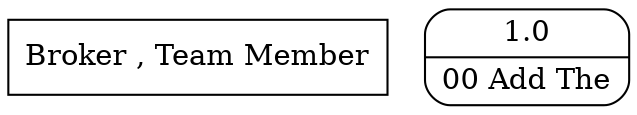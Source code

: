 digraph dfd2{ 
node[shape=record]
200 [label="Broker , Team Member" shape=box];
201 [label="{<f0> 1.0|<f1> 00 Add The }" shape=Mrecord];
}